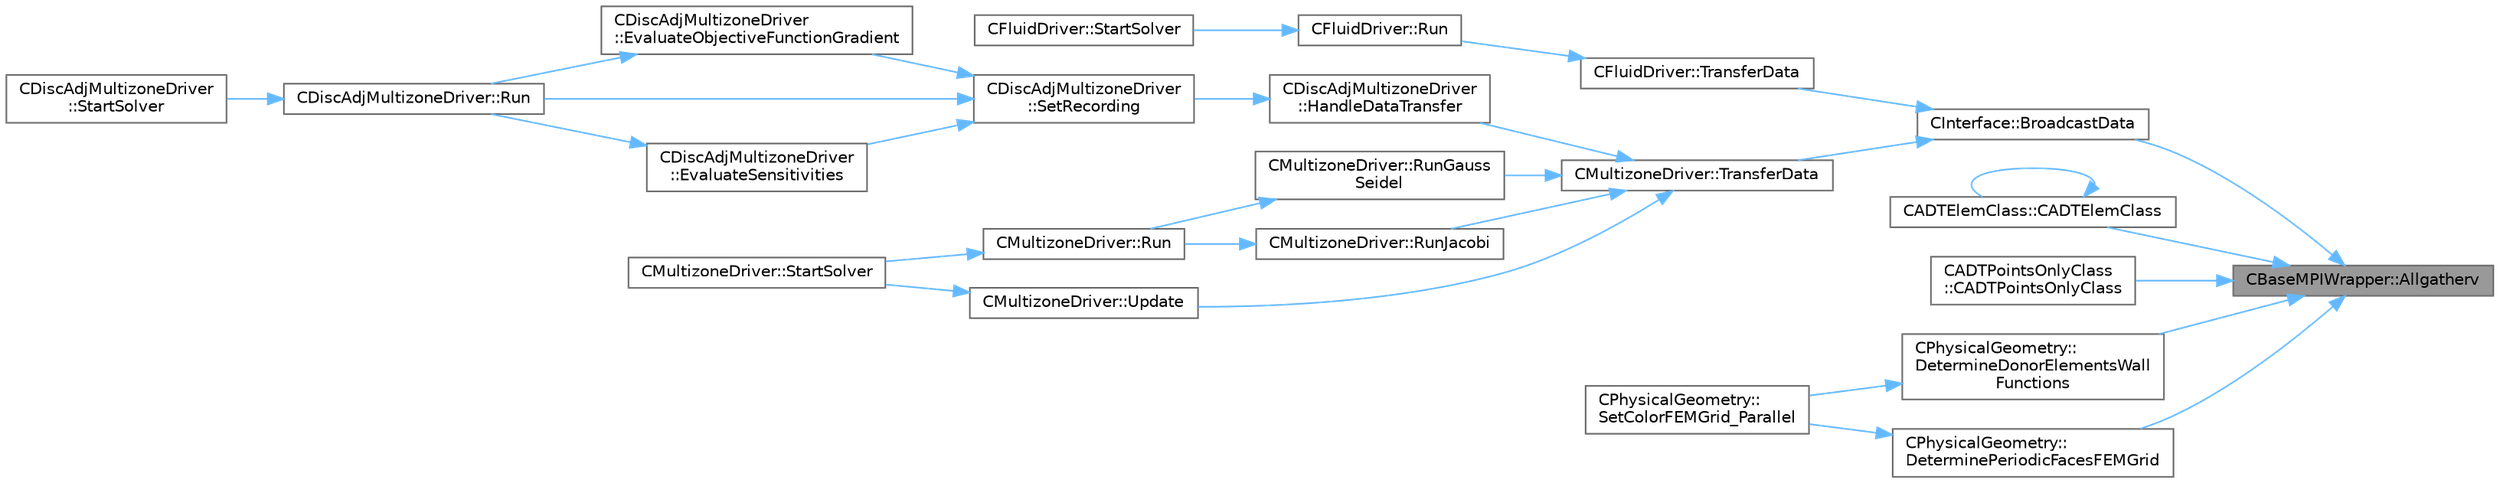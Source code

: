 digraph "CBaseMPIWrapper::Allgatherv"
{
 // LATEX_PDF_SIZE
  bgcolor="transparent";
  edge [fontname=Helvetica,fontsize=10,labelfontname=Helvetica,labelfontsize=10];
  node [fontname=Helvetica,fontsize=10,shape=box,height=0.2,width=0.4];
  rankdir="RL";
  Node1 [id="Node000001",label="CBaseMPIWrapper::Allgatherv",height=0.2,width=0.4,color="gray40", fillcolor="grey60", style="filled", fontcolor="black",tooltip=" "];
  Node1 -> Node2 [id="edge1_Node000001_Node000002",dir="back",color="steelblue1",style="solid",tooltip=" "];
  Node2 [id="Node000002",label="CInterface::BroadcastData",height=0.2,width=0.4,color="grey40", fillcolor="white", style="filled",URL="$classCInterface.html#ae96b2c6b2dda67461705d7ef160c289d",tooltip="Interpolate data and broadcast it into all processors, for nonmatching meshes."];
  Node2 -> Node3 [id="edge2_Node000002_Node000003",dir="back",color="steelblue1",style="solid",tooltip=" "];
  Node3 [id="Node000003",label="CFluidDriver::TransferData",height=0.2,width=0.4,color="grey40", fillcolor="white", style="filled",URL="$classCFluidDriver.html#a313e9a3af5999f5ae2e45f398da21df6",tooltip="Transfer data among different zones (multiple zone)."];
  Node3 -> Node4 [id="edge3_Node000003_Node000004",dir="back",color="steelblue1",style="solid",tooltip=" "];
  Node4 [id="Node000004",label="CFluidDriver::Run",height=0.2,width=0.4,color="grey40", fillcolor="white", style="filled",URL="$classCFluidDriver.html#a99b4f92e857846aae1fa506fd5ee0b85",tooltip="Run a single iteration of the physics within multiple zones."];
  Node4 -> Node5 [id="edge4_Node000004_Node000005",dir="back",color="steelblue1",style="solid",tooltip=" "];
  Node5 [id="Node000005",label="CFluidDriver::StartSolver",height=0.2,width=0.4,color="grey40", fillcolor="white", style="filled",URL="$classCFluidDriver.html#aa0139a1e26f43f0154854c9f99ded978",tooltip="Launch the computation for all zones and all physics."];
  Node2 -> Node6 [id="edge5_Node000002_Node000006",dir="back",color="steelblue1",style="solid",tooltip=" "];
  Node6 [id="Node000006",label="CMultizoneDriver::TransferData",height=0.2,width=0.4,color="grey40", fillcolor="white", style="filled",URL="$classCMultizoneDriver.html#ac25d737397546e3a311a6c286a9ce773",tooltip="Routine to provide all the desired physical transfers between the different zones during one iteratio..."];
  Node6 -> Node7 [id="edge6_Node000006_Node000007",dir="back",color="steelblue1",style="solid",tooltip=" "];
  Node7 [id="Node000007",label="CDiscAdjMultizoneDriver\l::HandleDataTransfer",height=0.2,width=0.4,color="grey40", fillcolor="white", style="filled",URL="$classCDiscAdjMultizoneDriver.html#ab33de05a7a1f77dcf60014a4a35dd4f1",tooltip="Transfer data between zones and update grids when required."];
  Node7 -> Node8 [id="edge7_Node000007_Node000008",dir="back",color="steelblue1",style="solid",tooltip=" "];
  Node8 [id="Node000008",label="CDiscAdjMultizoneDriver\l::SetRecording",height=0.2,width=0.4,color="grey40", fillcolor="white", style="filled",URL="$classCDiscAdjMultizoneDriver.html#a6858d2798084ac58973760b98cbc268d",tooltip="Record one iteration of the primal problem within each zone."];
  Node8 -> Node9 [id="edge8_Node000008_Node000009",dir="back",color="steelblue1",style="solid",tooltip=" "];
  Node9 [id="Node000009",label="CDiscAdjMultizoneDriver\l::EvaluateObjectiveFunctionGradient",height=0.2,width=0.4,color="grey40", fillcolor="white", style="filled",URL="$classCDiscAdjMultizoneDriver.html#a7a644ee8fc2141f2083b91afd2cab856",tooltip="Evaluate the gradient of the objective function and add to \"External\"."];
  Node9 -> Node10 [id="edge9_Node000009_Node000010",dir="back",color="steelblue1",style="solid",tooltip=" "];
  Node10 [id="Node000010",label="CDiscAdjMultizoneDriver::Run",height=0.2,width=0.4,color="grey40", fillcolor="white", style="filled",URL="$classCDiscAdjMultizoneDriver.html#af996aecdb6d20aa4fc81c9b67295abf5",tooltip="[Overload] Run an discrete adjoint update of all solvers within multiple zones."];
  Node10 -> Node11 [id="edge10_Node000010_Node000011",dir="back",color="steelblue1",style="solid",tooltip=" "];
  Node11 [id="Node000011",label="CDiscAdjMultizoneDriver\l::StartSolver",height=0.2,width=0.4,color="grey40", fillcolor="white", style="filled",URL="$classCDiscAdjMultizoneDriver.html#a75de0a1a482ceeed4301a384f1515092",tooltip="[Overload] Launch the computation for discrete adjoint multizone problems."];
  Node8 -> Node12 [id="edge11_Node000008_Node000012",dir="back",color="steelblue1",style="solid",tooltip=" "];
  Node12 [id="Node000012",label="CDiscAdjMultizoneDriver\l::EvaluateSensitivities",height=0.2,width=0.4,color="grey40", fillcolor="white", style="filled",URL="$classCDiscAdjMultizoneDriver.html#a9d998fae109427a1061069800ad931c3",tooltip="Evaluate sensitivites for the current adjoint solution and output files."];
  Node12 -> Node10 [id="edge12_Node000012_Node000010",dir="back",color="steelblue1",style="solid",tooltip=" "];
  Node8 -> Node10 [id="edge13_Node000008_Node000010",dir="back",color="steelblue1",style="solid",tooltip=" "];
  Node6 -> Node13 [id="edge14_Node000006_Node000013",dir="back",color="steelblue1",style="solid",tooltip=" "];
  Node13 [id="Node000013",label="CMultizoneDriver::RunGauss\lSeidel",height=0.2,width=0.4,color="grey40", fillcolor="white", style="filled",URL="$classCMultizoneDriver.html#a264bb90660193f4c197a3b64df8ccb22",tooltip="Run a Block Gauss-Seidel iteration in all physical zones."];
  Node13 -> Node14 [id="edge15_Node000013_Node000014",dir="back",color="steelblue1",style="solid",tooltip=" "];
  Node14 [id="Node000014",label="CMultizoneDriver::Run",height=0.2,width=0.4,color="grey40", fillcolor="white", style="filled",URL="$classCMultizoneDriver.html#abe9df84668f2019fb5e1921752994dea",tooltip="Solves one time iteration."];
  Node14 -> Node15 [id="edge16_Node000014_Node000015",dir="back",color="steelblue1",style="solid",tooltip=" "];
  Node15 [id="Node000015",label="CMultizoneDriver::StartSolver",height=0.2,width=0.4,color="grey40", fillcolor="white", style="filled",URL="$classCMultizoneDriver.html#a48545e4827cc34298f792995e06d90dd",tooltip="[Overload] Launch the computation for multizone problems."];
  Node6 -> Node16 [id="edge17_Node000006_Node000016",dir="back",color="steelblue1",style="solid",tooltip=" "];
  Node16 [id="Node000016",label="CMultizoneDriver::RunJacobi",height=0.2,width=0.4,color="grey40", fillcolor="white", style="filled",URL="$classCMultizoneDriver.html#a6a3c67903b810b5cd8c392691ff2e86e",tooltip="Run a Block-Jacobi iteration in all physical zones."];
  Node16 -> Node14 [id="edge18_Node000016_Node000014",dir="back",color="steelblue1",style="solid",tooltip=" "];
  Node6 -> Node17 [id="edge19_Node000006_Node000017",dir="back",color="steelblue1",style="solid",tooltip=" "];
  Node17 [id="Node000017",label="CMultizoneDriver::Update",height=0.2,width=0.4,color="grey40", fillcolor="white", style="filled",URL="$classCMultizoneDriver.html#a0bb9caf0b5fea8d01e714577b0974466",tooltip="Update the dual-time solution within multiple zones."];
  Node17 -> Node15 [id="edge20_Node000017_Node000015",dir="back",color="steelblue1",style="solid",tooltip=" "];
  Node1 -> Node18 [id="edge21_Node000001_Node000018",dir="back",color="steelblue1",style="solid",tooltip=" "];
  Node18 [id="Node000018",label="CADTElemClass::CADTElemClass",height=0.2,width=0.4,color="grey40", fillcolor="white", style="filled",URL="$classCADTElemClass.html#aca84ec37470fc91943475dfc8bed21f0",tooltip="Constructor of the class."];
  Node18 -> Node18 [id="edge22_Node000018_Node000018",dir="back",color="steelblue1",style="solid",tooltip=" "];
  Node1 -> Node19 [id="edge23_Node000001_Node000019",dir="back",color="steelblue1",style="solid",tooltip=" "];
  Node19 [id="Node000019",label="CADTPointsOnlyClass\l::CADTPointsOnlyClass",height=0.2,width=0.4,color="grey40", fillcolor="white", style="filled",URL="$classCADTPointsOnlyClass.html#a193a94454e42305eccc40988e0ac0f6d",tooltip="Constructor of the class."];
  Node1 -> Node20 [id="edge24_Node000001_Node000020",dir="back",color="steelblue1",style="solid",tooltip=" "];
  Node20 [id="Node000020",label="CPhysicalGeometry::\lDetermineDonorElementsWall\lFunctions",height=0.2,width=0.4,color="grey40", fillcolor="white", style="filled",URL="$classCPhysicalGeometry.html#acef4e18142b580bf09f21e5b71387d5f",tooltip="Determine the donor elements for the boundary elements on viscous wall boundaries when wall functions..."];
  Node20 -> Node21 [id="edge25_Node000020_Node000021",dir="back",color="steelblue1",style="solid",tooltip=" "];
  Node21 [id="Node000021",label="CPhysicalGeometry::\lSetColorFEMGrid_Parallel",height=0.2,width=0.4,color="grey40", fillcolor="white", style="filled",URL="$classCPhysicalGeometry.html#a0a1295415b0ff3105673f5733682e151",tooltip="Set the domains for FEM grid partitioning using ParMETIS."];
  Node1 -> Node22 [id="edge26_Node000001_Node000022",dir="back",color="steelblue1",style="solid",tooltip=" "];
  Node22 [id="Node000022",label="CPhysicalGeometry::\lDeterminePeriodicFacesFEMGrid",height=0.2,width=0.4,color="grey40", fillcolor="white", style="filled",URL="$classCPhysicalGeometry.html#a4b8a3bab829079fe0425b00afe2c0dab",tooltip="Determine the neighboring information for periodic faces of a FEM grid."];
  Node22 -> Node21 [id="edge27_Node000022_Node000021",dir="back",color="steelblue1",style="solid",tooltip=" "];
}
